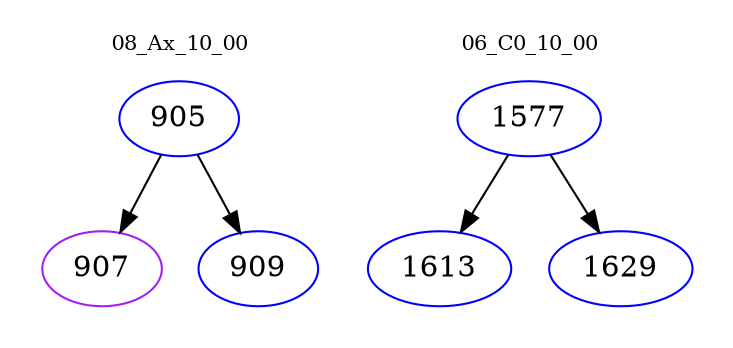digraph{
subgraph cluster_0 {
color = white
label = "08_Ax_10_00";
fontsize=10;
T0_905 [label="905", color="blue"]
T0_905 -> T0_907 [color="black"]
T0_907 [label="907", color="purple"]
T0_905 -> T0_909 [color="black"]
T0_909 [label="909", color="blue"]
}
subgraph cluster_1 {
color = white
label = "06_C0_10_00";
fontsize=10;
T1_1577 [label="1577", color="blue"]
T1_1577 -> T1_1613 [color="black"]
T1_1613 [label="1613", color="blue"]
T1_1577 -> T1_1629 [color="black"]
T1_1629 [label="1629", color="blue"]
}
}
